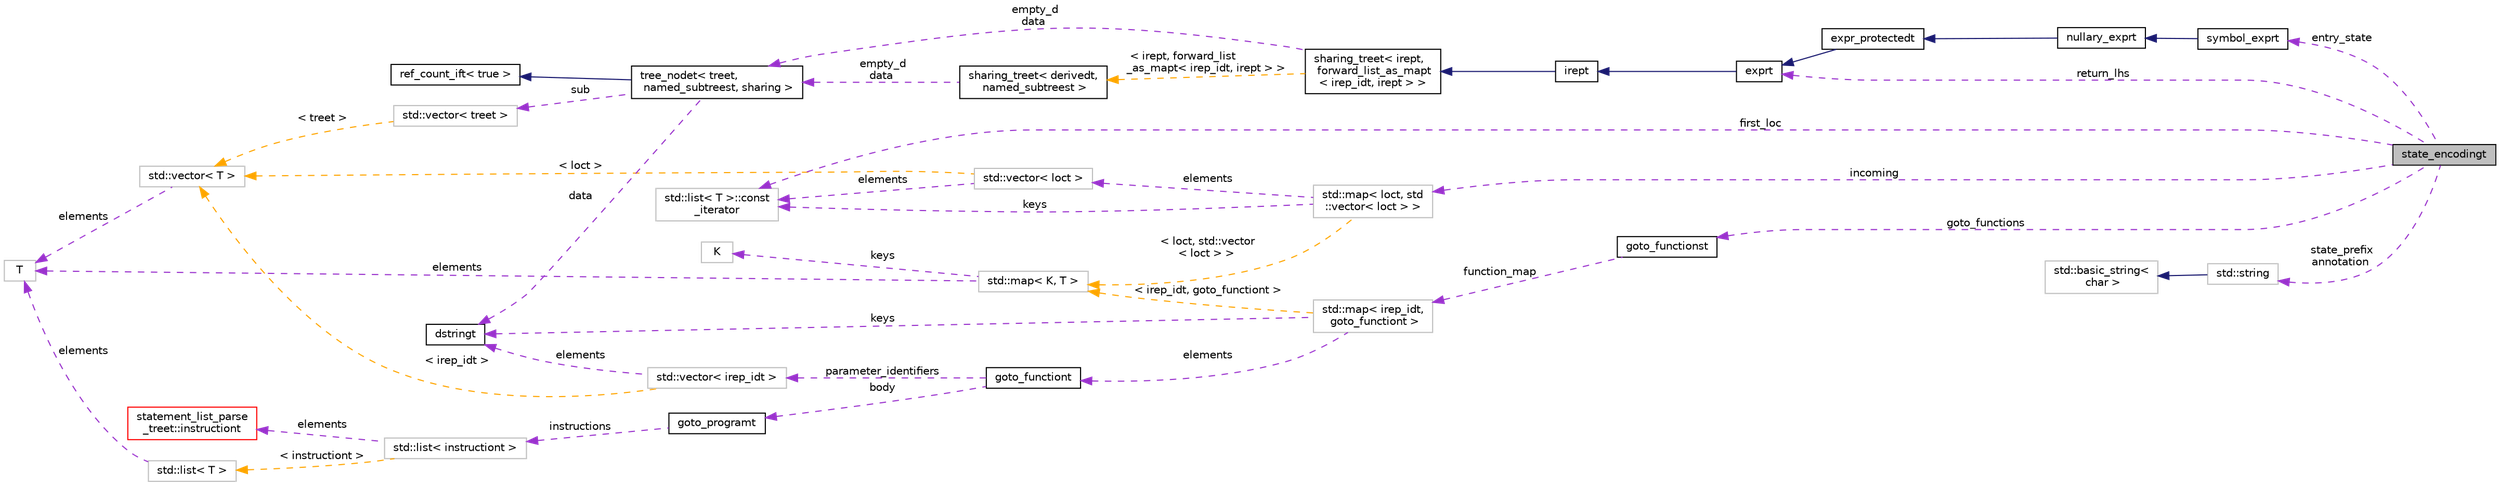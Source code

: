 digraph "state_encodingt"
{
 // LATEX_PDF_SIZE
  bgcolor="transparent";
  edge [fontname="Helvetica",fontsize="10",labelfontname="Helvetica",labelfontsize="10"];
  node [fontname="Helvetica",fontsize="10",shape=record];
  rankdir="LR";
  Node1 [label="state_encodingt",height=0.2,width=0.4,color="black", fillcolor="grey75", style="filled", fontcolor="black",tooltip=" "];
  Node2 -> Node1 [dir="back",color="darkorchid3",fontsize="10",style="dashed",label=" return_lhs" ,fontname="Helvetica"];
  Node2 [label="exprt",height=0.2,width=0.4,color="black",URL="$classexprt.html",tooltip="Base class for all expressions."];
  Node3 -> Node2 [dir="back",color="midnightblue",fontsize="10",style="solid",fontname="Helvetica"];
  Node3 [label="irept",height=0.2,width=0.4,color="black",URL="$classirept.html",tooltip="There are a large number of kinds of tree structured or tree-like data in CPROVER."];
  Node4 -> Node3 [dir="back",color="midnightblue",fontsize="10",style="solid",fontname="Helvetica"];
  Node4 [label="sharing_treet\< irept,\l forward_list_as_mapt\l\< irep_idt, irept \> \>",height=0.2,width=0.4,color="black",URL="$classsharing__treet.html",tooltip=" "];
  Node5 -> Node4 [dir="back",color="darkorchid3",fontsize="10",style="dashed",label=" empty_d\ndata" ,fontname="Helvetica"];
  Node5 [label="tree_nodet\< treet,\l named_subtreest, sharing \>",height=0.2,width=0.4,color="black",URL="$classtree__nodet.html",tooltip="A node with data in a tree, it contains:"];
  Node6 -> Node5 [dir="back",color="midnightblue",fontsize="10",style="solid",fontname="Helvetica"];
  Node6 [label="ref_count_ift\< true \>",height=0.2,width=0.4,color="black",URL="$structref__count__ift_3_01true_01_4.html",tooltip=" "];
  Node7 -> Node5 [dir="back",color="darkorchid3",fontsize="10",style="dashed",label=" sub" ,fontname="Helvetica"];
  Node7 [label="std::vector\< treet \>",height=0.2,width=0.4,color="grey75",tooltip=" "];
  Node8 -> Node7 [dir="back",color="orange",fontsize="10",style="dashed",label=" \< treet \>" ,fontname="Helvetica"];
  Node8 [label="std::vector\< T \>",height=0.2,width=0.4,color="grey75",tooltip="STL class."];
  Node9 -> Node8 [dir="back",color="darkorchid3",fontsize="10",style="dashed",label=" elements" ,fontname="Helvetica"];
  Node9 [label="T",height=0.2,width=0.4,color="grey75",tooltip=" "];
  Node10 -> Node5 [dir="back",color="darkorchid3",fontsize="10",style="dashed",label=" data" ,fontname="Helvetica"];
  Node10 [label="dstringt",height=0.2,width=0.4,color="black",URL="$classdstringt.html",tooltip="dstringt has one field, an unsigned integer no which is an index into a static table of strings."];
  Node11 -> Node4 [dir="back",color="orange",fontsize="10",style="dashed",label=" \< irept, forward_list\l_as_mapt\< irep_idt, irept \> \>" ,fontname="Helvetica"];
  Node11 [label="sharing_treet\< derivedt,\l named_subtreest \>",height=0.2,width=0.4,color="black",URL="$classsharing__treet.html",tooltip="Base class for tree-like data structures with sharing."];
  Node5 -> Node11 [dir="back",color="darkorchid3",fontsize="10",style="dashed",label=" empty_d\ndata" ,fontname="Helvetica"];
  Node12 -> Node1 [dir="back",color="darkorchid3",fontsize="10",style="dashed",label=" state_prefix\nannotation" ,fontname="Helvetica"];
  Node12 [label="std::string",height=0.2,width=0.4,color="grey75",tooltip="STL class."];
  Node13 -> Node12 [dir="back",color="midnightblue",fontsize="10",style="solid",fontname="Helvetica"];
  Node13 [label="std::basic_string\<\l char \>",height=0.2,width=0.4,color="grey75",tooltip="STL class."];
  Node14 -> Node1 [dir="back",color="darkorchid3",fontsize="10",style="dashed",label=" incoming" ,fontname="Helvetica"];
  Node14 [label="std::map\< loct, std\l::vector\< loct \> \>",height=0.2,width=0.4,color="grey75",tooltip=" "];
  Node15 -> Node14 [dir="back",color="darkorchid3",fontsize="10",style="dashed",label=" elements" ,fontname="Helvetica"];
  Node15 [label="std::vector\< loct \>",height=0.2,width=0.4,color="grey75",tooltip=" "];
  Node16 -> Node15 [dir="back",color="darkorchid3",fontsize="10",style="dashed",label=" elements" ,fontname="Helvetica"];
  Node16 [label="std::list\< T \>::const\l_iterator",height=0.2,width=0.4,color="grey75",tooltip="STL iterator class."];
  Node8 -> Node15 [dir="back",color="orange",fontsize="10",style="dashed",label=" \< loct \>" ,fontname="Helvetica"];
  Node16 -> Node14 [dir="back",color="darkorchid3",fontsize="10",style="dashed",label=" keys" ,fontname="Helvetica"];
  Node17 -> Node14 [dir="back",color="orange",fontsize="10",style="dashed",label=" \< loct, std::vector\l\< loct \> \>" ,fontname="Helvetica"];
  Node17 [label="std::map\< K, T \>",height=0.2,width=0.4,color="grey75",tooltip="STL class."];
  Node18 -> Node17 [dir="back",color="darkorchid3",fontsize="10",style="dashed",label=" keys" ,fontname="Helvetica"];
  Node18 [label="K",height=0.2,width=0.4,color="grey75",tooltip=" "];
  Node9 -> Node17 [dir="back",color="darkorchid3",fontsize="10",style="dashed",label=" elements" ,fontname="Helvetica"];
  Node16 -> Node1 [dir="back",color="darkorchid3",fontsize="10",style="dashed",label=" first_loc" ,fontname="Helvetica"];
  Node19 -> Node1 [dir="back",color="darkorchid3",fontsize="10",style="dashed",label=" entry_state" ,fontname="Helvetica"];
  Node19 [label="symbol_exprt",height=0.2,width=0.4,color="black",URL="$classsymbol__exprt.html",tooltip="Expression to hold a symbol (variable)"];
  Node20 -> Node19 [dir="back",color="midnightblue",fontsize="10",style="solid",fontname="Helvetica"];
  Node20 [label="nullary_exprt",height=0.2,width=0.4,color="black",URL="$classnullary__exprt.html",tooltip="An expression without operands."];
  Node21 -> Node20 [dir="back",color="midnightblue",fontsize="10",style="solid",fontname="Helvetica"];
  Node21 [label="expr_protectedt",height=0.2,width=0.4,color="black",URL="$classexpr__protectedt.html",tooltip="Base class for all expressions."];
  Node2 -> Node21 [dir="back",color="midnightblue",fontsize="10",style="solid",fontname="Helvetica"];
  Node22 -> Node1 [dir="back",color="darkorchid3",fontsize="10",style="dashed",label=" goto_functions" ,fontname="Helvetica"];
  Node22 [label="goto_functionst",height=0.2,width=0.4,color="black",URL="$classgoto__functionst.html",tooltip="A collection of goto functions."];
  Node23 -> Node22 [dir="back",color="darkorchid3",fontsize="10",style="dashed",label=" function_map" ,fontname="Helvetica"];
  Node23 [label="std::map\< irep_idt,\l goto_functiont \>",height=0.2,width=0.4,color="grey75",tooltip=" "];
  Node24 -> Node23 [dir="back",color="darkorchid3",fontsize="10",style="dashed",label=" elements" ,fontname="Helvetica"];
  Node24 [label="goto_functiont",height=0.2,width=0.4,color="black",URL="$classgoto__functiont.html",tooltip="A goto function, consisting of function body (see body) and parameter identifiers (see parameter_iden..."];
  Node25 -> Node24 [dir="back",color="darkorchid3",fontsize="10",style="dashed",label=" parameter_identifiers" ,fontname="Helvetica"];
  Node25 [label="std::vector\< irep_idt \>",height=0.2,width=0.4,color="grey75",tooltip=" "];
  Node10 -> Node25 [dir="back",color="darkorchid3",fontsize="10",style="dashed",label=" elements" ,fontname="Helvetica"];
  Node8 -> Node25 [dir="back",color="orange",fontsize="10",style="dashed",label=" \< irep_idt \>" ,fontname="Helvetica"];
  Node26 -> Node24 [dir="back",color="darkorchid3",fontsize="10",style="dashed",label=" body" ,fontname="Helvetica"];
  Node26 [label="goto_programt",height=0.2,width=0.4,color="black",URL="$classgoto__programt.html",tooltip="A generic container class for the GOTO intermediate representation of one function."];
  Node27 -> Node26 [dir="back",color="darkorchid3",fontsize="10",style="dashed",label=" instructions" ,fontname="Helvetica"];
  Node27 [label="std::list\< instructiont \>",height=0.2,width=0.4,color="grey75",tooltip=" "];
  Node28 -> Node27 [dir="back",color="darkorchid3",fontsize="10",style="dashed",label=" elements" ,fontname="Helvetica"];
  Node28 [label="statement_list_parse\l_treet::instructiont",height=0.2,width=0.4,color="red",URL="$structstatement__list__parse__treet_1_1instructiont.html",tooltip="Represents a regular Statement List instruction which consists out of one or more codet tokens."];
  Node31 -> Node27 [dir="back",color="orange",fontsize="10",style="dashed",label=" \< instructiont \>" ,fontname="Helvetica"];
  Node31 [label="std::list\< T \>",height=0.2,width=0.4,color="grey75",tooltip="STL class."];
  Node9 -> Node31 [dir="back",color="darkorchid3",fontsize="10",style="dashed",label=" elements" ,fontname="Helvetica"];
  Node10 -> Node23 [dir="back",color="darkorchid3",fontsize="10",style="dashed",label=" keys" ,fontname="Helvetica"];
  Node17 -> Node23 [dir="back",color="orange",fontsize="10",style="dashed",label=" \< irep_idt, goto_functiont \>" ,fontname="Helvetica"];
}
